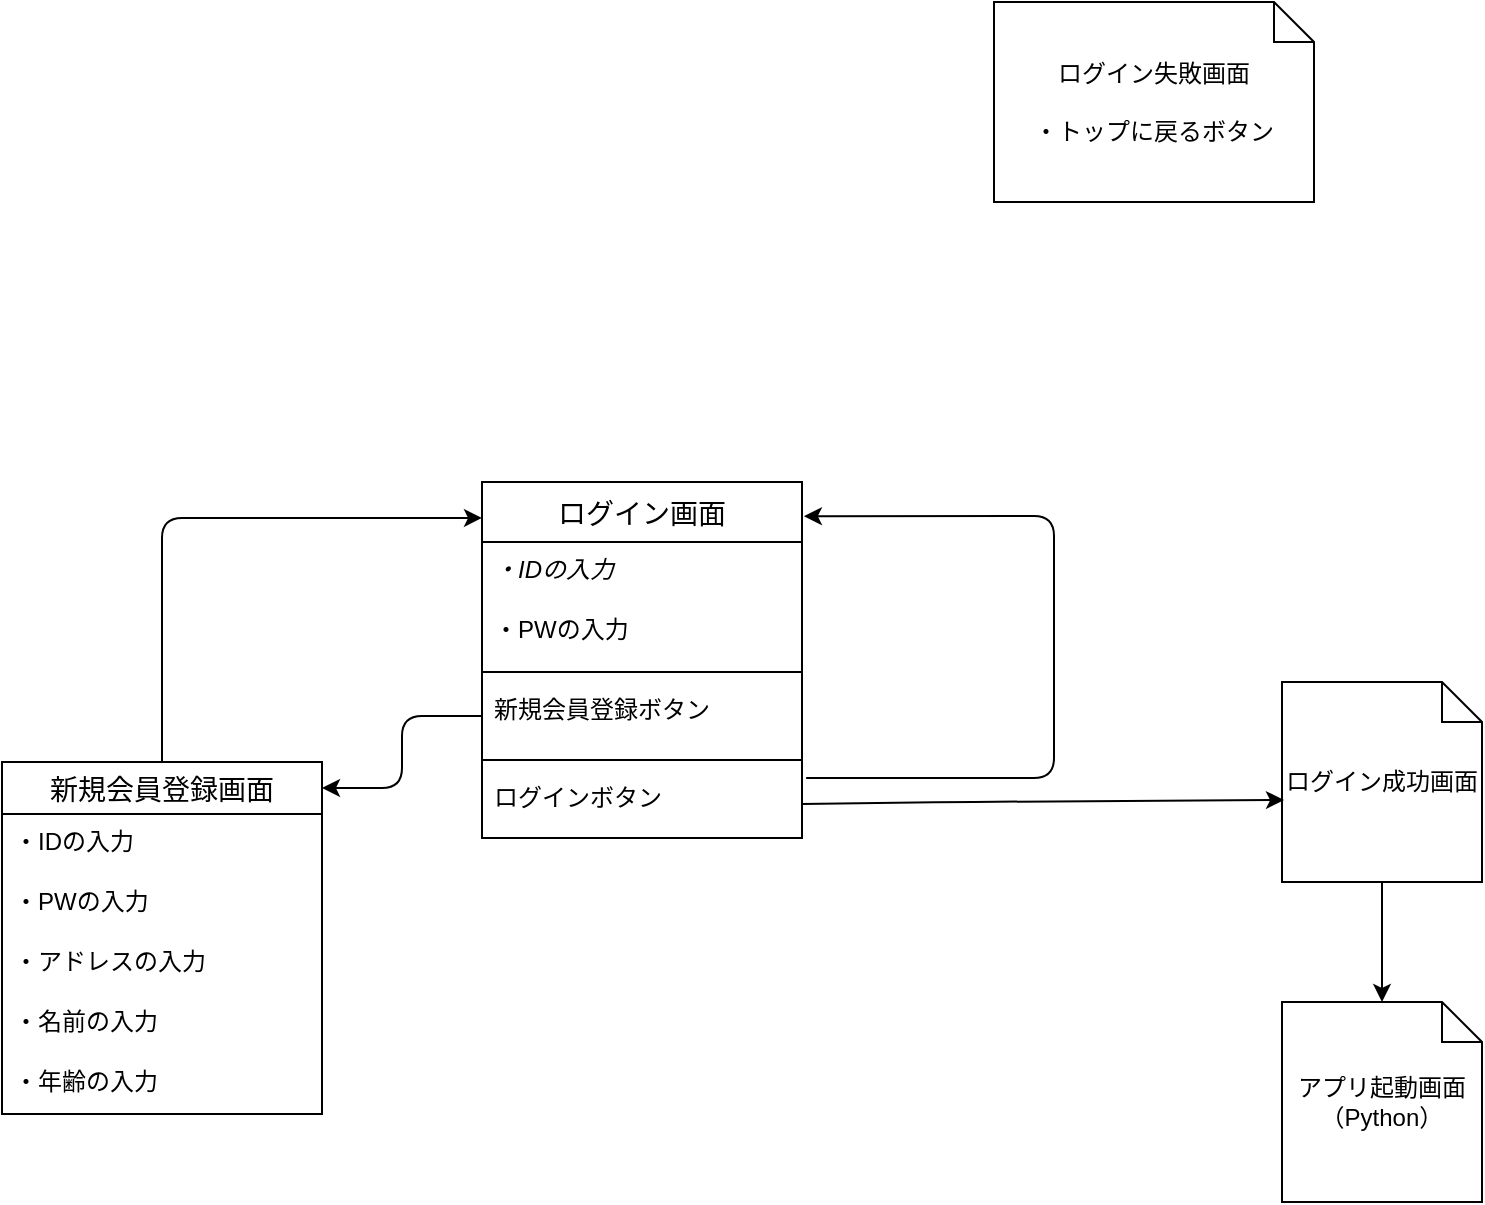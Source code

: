 <mxfile>
    <diagram id="MqWLCs03JGsL4JIcEQ8l" name="ページ1">
        <mxGraphModel dx="914" dy="360" grid="1" gridSize="10" guides="1" tooltips="1" connect="1" arrows="1" fold="1" page="1" pageScale="1" pageWidth="827" pageHeight="1169" math="0" shadow="0">
            <root>
                <mxCell id="0"/>
                <mxCell id="1" parent="0"/>
                <mxCell id="7" value="アプリ起動画面&lt;br&gt;（Python）" style="shape=note;size=20;whiteSpace=wrap;html=1;" parent="1" vertex="1">
                    <mxGeometry x="684" y="530" width="100" height="100" as="geometry"/>
                </mxCell>
                <mxCell id="101" style="edgeStyle=none;html=1;entryX=0.5;entryY=0;entryDx=0;entryDy=0;entryPerimeter=0;" parent="1" source="9" target="7" edge="1">
                    <mxGeometry relative="1" as="geometry"/>
                </mxCell>
                <mxCell id="9" value="ログイン成功画面" style="shape=note;size=20;whiteSpace=wrap;html=1;" parent="1" vertex="1">
                    <mxGeometry x="684" y="370" width="100" height="100" as="geometry"/>
                </mxCell>
                <mxCell id="21" value="" style="endArrow=classic;html=1;exitX=1;exitY=0.5;exitDx=0;exitDy=0;entryX=0.01;entryY=0.59;entryDx=0;entryDy=0;entryPerimeter=0;" parent="1" source="80" target="9" edge="1">
                    <mxGeometry width="50" height="50" relative="1" as="geometry">
                        <mxPoint x="464" y="410" as="sourcePoint"/>
                        <mxPoint x="674" y="430" as="targetPoint"/>
                        <Array as="points">
                            <mxPoint x="520" y="430"/>
                        </Array>
                    </mxGeometry>
                </mxCell>
                <mxCell id="22" value="" style="endArrow=classic;html=1;exitX=0;exitY=0.5;exitDx=0;exitDy=0;" parent="1" source="79" edge="1">
                    <mxGeometry width="50" height="50" relative="1" as="geometry">
                        <mxPoint x="314" y="440" as="sourcePoint"/>
                        <mxPoint x="204" y="423" as="targetPoint"/>
                        <Array as="points">
                            <mxPoint x="244" y="387"/>
                            <mxPoint x="244" y="423"/>
                        </Array>
                    </mxGeometry>
                </mxCell>
                <mxCell id="23" value="" style="endArrow=classic;html=1;entryX=0;entryY=0.101;entryDx=0;entryDy=0;exitX=0.5;exitY=0;exitDx=0;exitDy=0;entryPerimeter=0;" parent="1" source="95" target="76" edge="1">
                    <mxGeometry width="50" height="50" relative="1" as="geometry">
                        <mxPoint x="144" y="410" as="sourcePoint"/>
                        <mxPoint x="284" y="287" as="targetPoint"/>
                        <Array as="points">
                            <mxPoint x="124" y="288"/>
                        </Array>
                    </mxGeometry>
                </mxCell>
                <mxCell id="76" value="ログイン画面" style="swimlane;fontStyle=0;childLayout=stackLayout;horizontal=1;startSize=30;horizontalStack=0;resizeParent=1;resizeParentMax=0;resizeLast=0;collapsible=1;marginBottom=0;align=center;fontSize=14;" parent="1" vertex="1">
                    <mxGeometry x="284" y="270" width="160" height="178" as="geometry">
                        <mxRectangle x="220" y="280" width="120" height="30" as="alternateBounds"/>
                    </mxGeometry>
                </mxCell>
                <mxCell id="77" value="・IDの入力" style="text;strokeColor=none;fillColor=none;spacingLeft=4;spacingRight=4;overflow=hidden;rotatable=0;points=[[0,0.5],[1,0.5]];portConstraint=eastwest;fontSize=12;fontStyle=2" parent="76" vertex="1">
                    <mxGeometry y="30" width="160" height="30" as="geometry"/>
                </mxCell>
                <mxCell id="78" value="・PWの入力" style="text;strokeColor=none;fillColor=none;spacingLeft=4;spacingRight=4;overflow=hidden;rotatable=0;points=[[0,0.5],[1,0.5]];portConstraint=eastwest;fontSize=12;" parent="76" vertex="1">
                    <mxGeometry y="60" width="160" height="30" as="geometry"/>
                </mxCell>
                <mxCell id="81" value="" style="line;strokeWidth=1;rotatable=0;dashed=0;labelPosition=right;align=left;verticalAlign=middle;spacingTop=0;spacingLeft=6;points=[];portConstraint=eastwest;" parent="76" vertex="1">
                    <mxGeometry y="90" width="160" height="10" as="geometry"/>
                </mxCell>
                <mxCell id="79" value="新規会員登録ボタン&#10;" style="text;strokeColor=none;fillColor=none;spacingLeft=4;spacingRight=4;overflow=hidden;rotatable=0;points=[[0,0.5],[1,0.5]];portConstraint=eastwest;fontSize=12;" parent="76" vertex="1">
                    <mxGeometry y="100" width="160" height="34" as="geometry"/>
                </mxCell>
                <mxCell id="82" value="" style="line;strokeWidth=1;rotatable=0;dashed=0;labelPosition=right;align=left;verticalAlign=middle;spacingTop=0;spacingLeft=6;points=[];portConstraint=eastwest;" parent="76" vertex="1">
                    <mxGeometry y="134" width="160" height="10" as="geometry"/>
                </mxCell>
                <mxCell id="80" value="ログインボタン" style="text;strokeColor=none;fillColor=none;spacingLeft=4;spacingRight=4;overflow=hidden;rotatable=0;points=[[0,0.5],[1,0.5]];portConstraint=eastwest;fontSize=12;" parent="76" vertex="1">
                    <mxGeometry y="144" width="160" height="34" as="geometry"/>
                </mxCell>
                <mxCell id="104" value="" style="endArrow=classic;html=1;entryX=1.006;entryY=0.096;entryDx=0;entryDy=0;entryPerimeter=0;exitX=1.013;exitY=0.118;exitDx=0;exitDy=0;exitPerimeter=0;" edge="1" parent="76" source="80" target="76">
                    <mxGeometry width="50" height="50" relative="1" as="geometry">
                        <mxPoint x="366" y="130" as="sourcePoint"/>
                        <mxPoint x="206" y="80" as="targetPoint"/>
                        <Array as="points">
                            <mxPoint x="286" y="148"/>
                            <mxPoint x="286" y="17"/>
                        </Array>
                    </mxGeometry>
                </mxCell>
                <mxCell id="95" value="新規会員登録画面" style="swimlane;fontStyle=0;childLayout=stackLayout;horizontal=1;startSize=26;horizontalStack=0;resizeParent=1;resizeParentMax=0;resizeLast=0;collapsible=1;marginBottom=0;align=center;fontSize=14;" parent="1" vertex="1">
                    <mxGeometry x="44" y="410" width="160" height="176" as="geometry"/>
                </mxCell>
                <mxCell id="96" value="・IDの入力" style="text;strokeColor=none;fillColor=none;spacingLeft=4;spacingRight=4;overflow=hidden;rotatable=0;points=[[0,0.5],[1,0.5]];portConstraint=eastwest;fontSize=12;" parent="95" vertex="1">
                    <mxGeometry y="26" width="160" height="30" as="geometry"/>
                </mxCell>
                <mxCell id="97" value="・PWの入力" style="text;strokeColor=none;fillColor=none;spacingLeft=4;spacingRight=4;overflow=hidden;rotatable=0;points=[[0,0.5],[1,0.5]];portConstraint=eastwest;fontSize=12;" parent="95" vertex="1">
                    <mxGeometry y="56" width="160" height="30" as="geometry"/>
                </mxCell>
                <mxCell id="98" value="・アドレスの入力" style="text;strokeColor=none;fillColor=none;spacingLeft=4;spacingRight=4;overflow=hidden;rotatable=0;points=[[0,0.5],[1,0.5]];portConstraint=eastwest;fontSize=12;" parent="95" vertex="1">
                    <mxGeometry y="86" width="160" height="30" as="geometry"/>
                </mxCell>
                <mxCell id="99" value="・名前の入力" style="text;strokeColor=none;fillColor=none;spacingLeft=4;spacingRight=4;overflow=hidden;rotatable=0;points=[[0,0.5],[1,0.5]];portConstraint=eastwest;fontSize=12;" parent="95" vertex="1">
                    <mxGeometry y="116" width="160" height="30" as="geometry"/>
                </mxCell>
                <mxCell id="100" value="・年齢の入力" style="text;strokeColor=none;fillColor=none;spacingLeft=4;spacingRight=4;overflow=hidden;rotatable=0;points=[[0,0.5],[1,0.5]];portConstraint=eastwest;fontSize=12;" parent="95" vertex="1">
                    <mxGeometry y="146" width="160" height="30" as="geometry"/>
                </mxCell>
                <mxCell id="102" value="ログイン失敗画面&lt;br&gt;&lt;br&gt;・トップに戻るボタン" style="shape=note;size=20;whiteSpace=wrap;html=1;" parent="1" vertex="1">
                    <mxGeometry x="540" y="30" width="160" height="100" as="geometry"/>
                </mxCell>
            </root>
        </mxGraphModel>
    </diagram>
</mxfile>